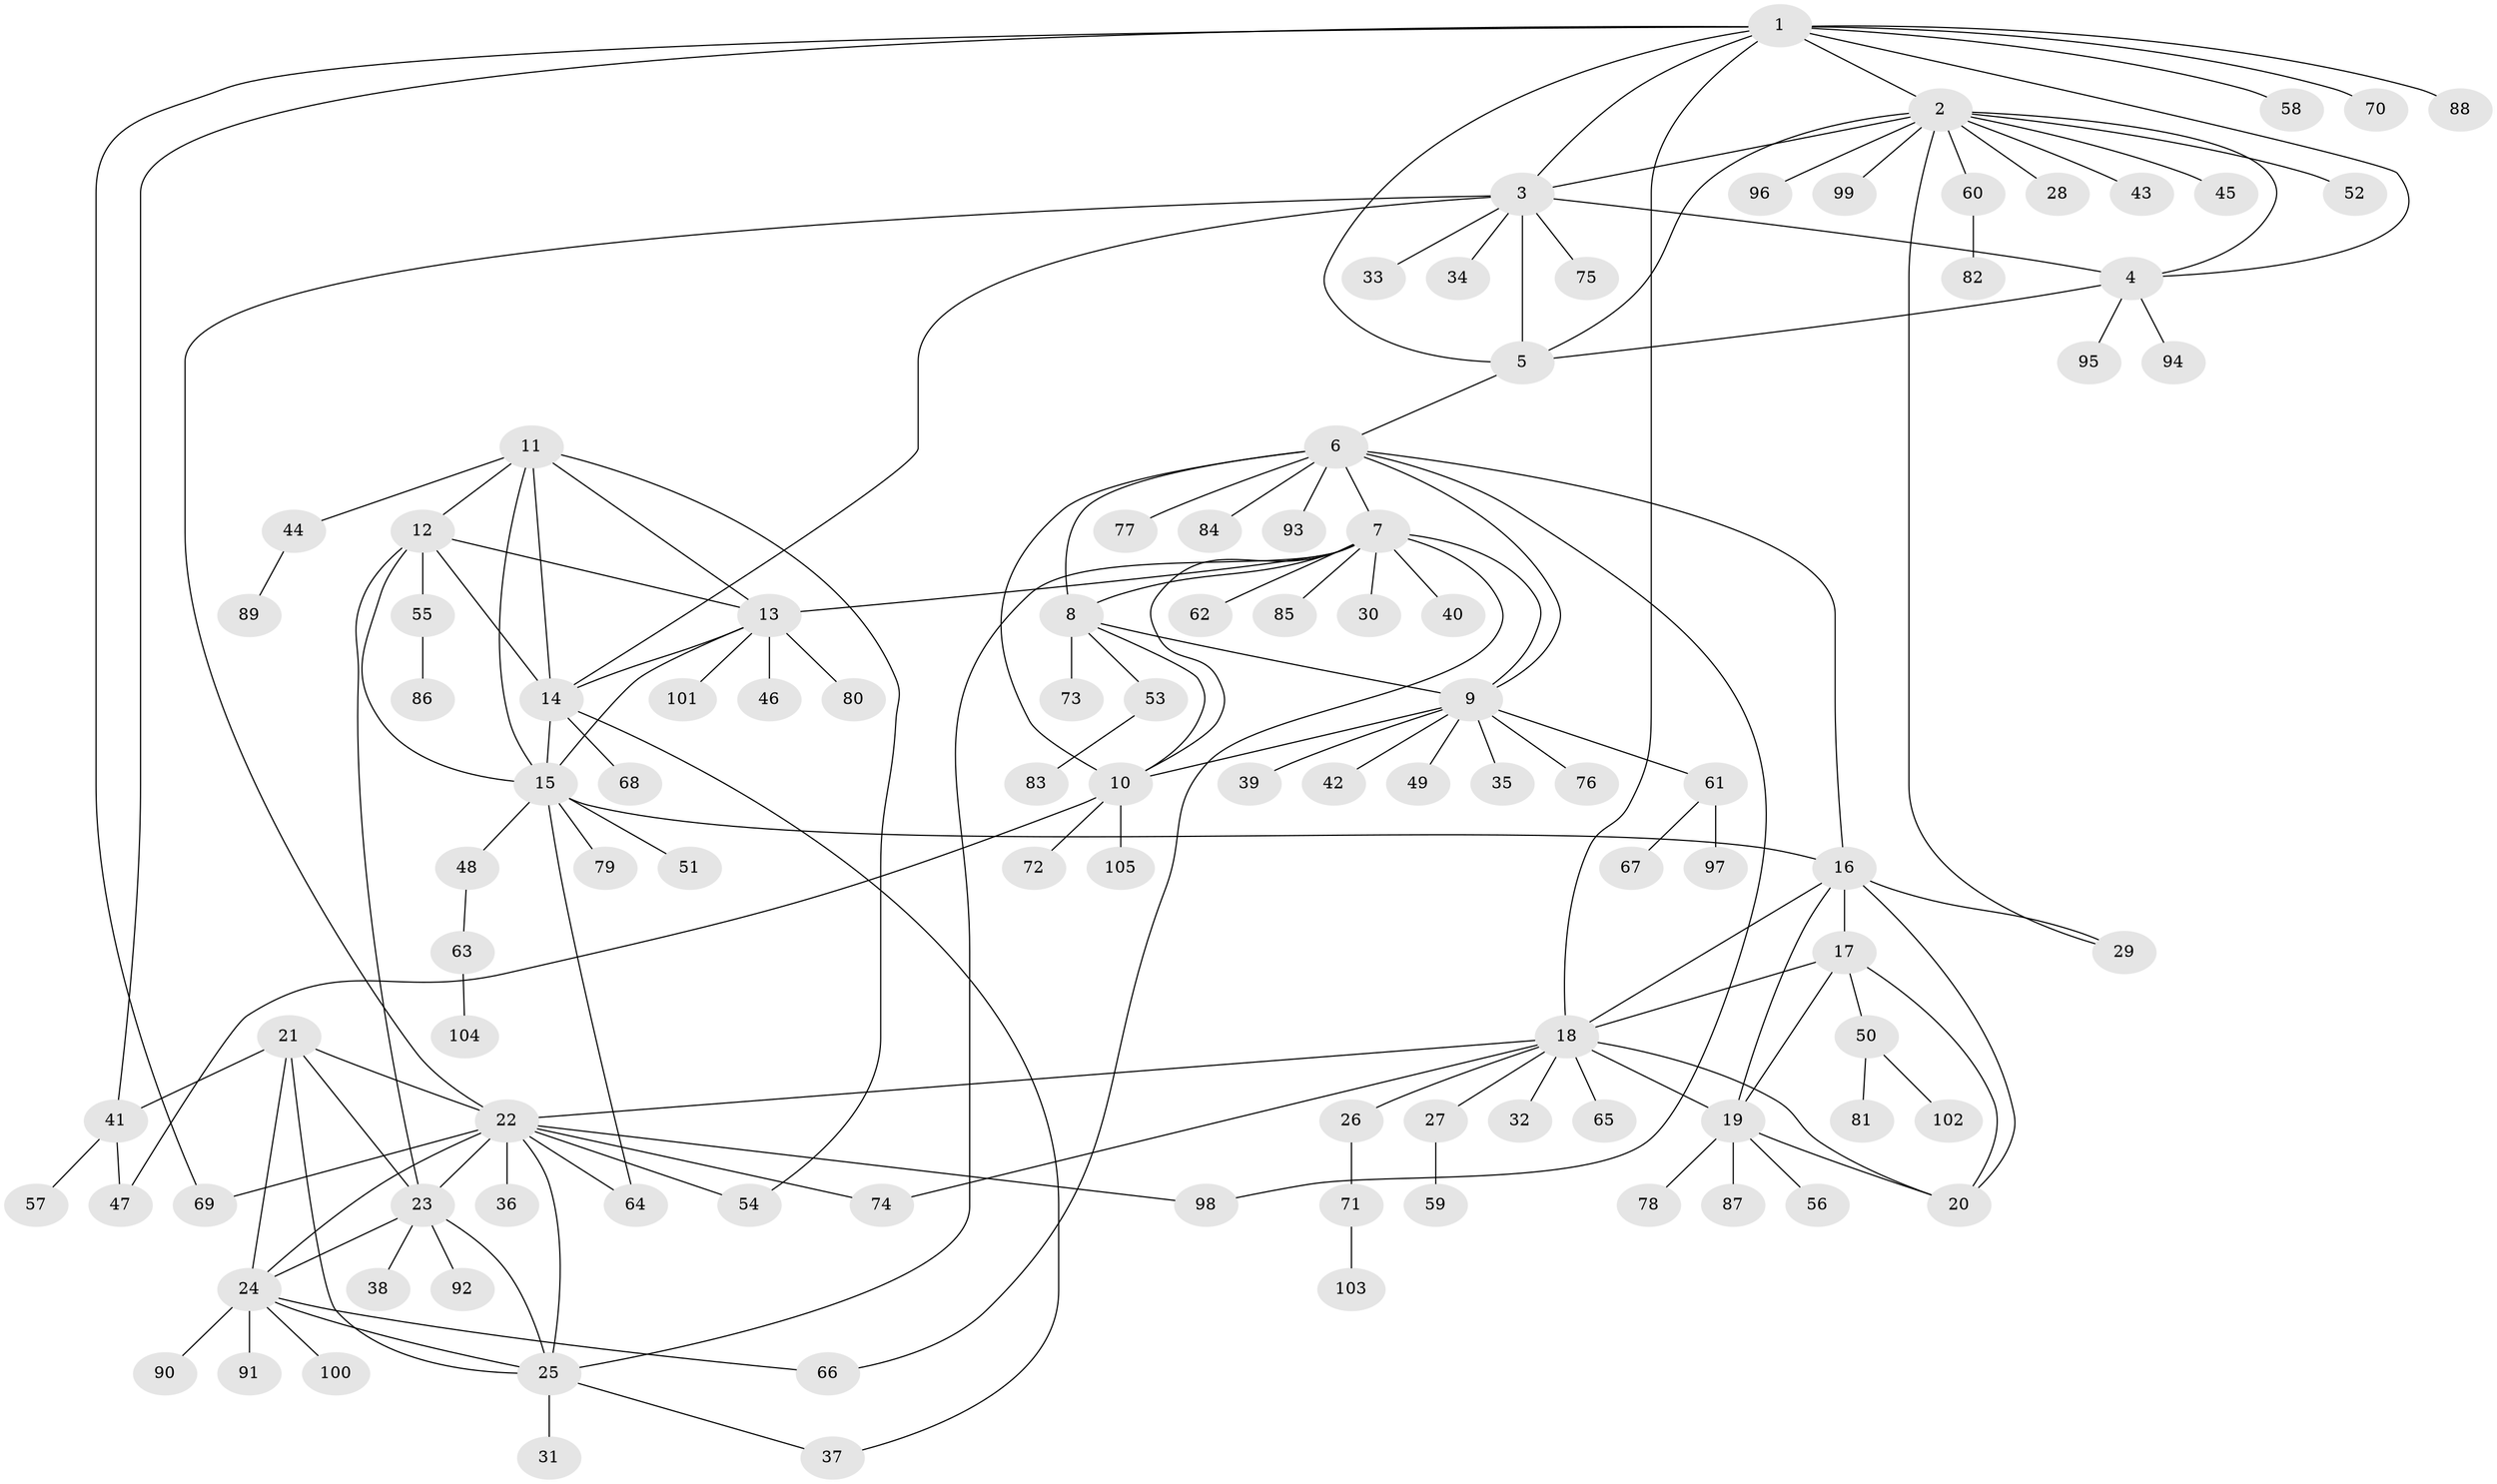 // coarse degree distribution, {6: 0.125, 1: 0.46875, 5: 0.125, 8: 0.09375, 3: 0.125, 2: 0.03125, 7: 0.03125}
// Generated by graph-tools (version 1.1) at 2025/37/03/04/25 23:37:43]
// undirected, 105 vertices, 150 edges
graph export_dot {
  node [color=gray90,style=filled];
  1;
  2;
  3;
  4;
  5;
  6;
  7;
  8;
  9;
  10;
  11;
  12;
  13;
  14;
  15;
  16;
  17;
  18;
  19;
  20;
  21;
  22;
  23;
  24;
  25;
  26;
  27;
  28;
  29;
  30;
  31;
  32;
  33;
  34;
  35;
  36;
  37;
  38;
  39;
  40;
  41;
  42;
  43;
  44;
  45;
  46;
  47;
  48;
  49;
  50;
  51;
  52;
  53;
  54;
  55;
  56;
  57;
  58;
  59;
  60;
  61;
  62;
  63;
  64;
  65;
  66;
  67;
  68;
  69;
  70;
  71;
  72;
  73;
  74;
  75;
  76;
  77;
  78;
  79;
  80;
  81;
  82;
  83;
  84;
  85;
  86;
  87;
  88;
  89;
  90;
  91;
  92;
  93;
  94;
  95;
  96;
  97;
  98;
  99;
  100;
  101;
  102;
  103;
  104;
  105;
  1 -- 2;
  1 -- 3;
  1 -- 4;
  1 -- 5;
  1 -- 18;
  1 -- 41;
  1 -- 58;
  1 -- 69;
  1 -- 70;
  1 -- 88;
  2 -- 3;
  2 -- 4;
  2 -- 5;
  2 -- 28;
  2 -- 29;
  2 -- 43;
  2 -- 45;
  2 -- 52;
  2 -- 60;
  2 -- 96;
  2 -- 99;
  3 -- 4;
  3 -- 5;
  3 -- 14;
  3 -- 22;
  3 -- 33;
  3 -- 34;
  3 -- 75;
  4 -- 5;
  4 -- 94;
  4 -- 95;
  5 -- 6;
  6 -- 7;
  6 -- 8;
  6 -- 9;
  6 -- 10;
  6 -- 16;
  6 -- 77;
  6 -- 84;
  6 -- 93;
  6 -- 98;
  7 -- 8;
  7 -- 9;
  7 -- 10;
  7 -- 13;
  7 -- 25;
  7 -- 30;
  7 -- 40;
  7 -- 62;
  7 -- 66;
  7 -- 85;
  8 -- 9;
  8 -- 10;
  8 -- 53;
  8 -- 73;
  9 -- 10;
  9 -- 35;
  9 -- 39;
  9 -- 42;
  9 -- 49;
  9 -- 61;
  9 -- 76;
  10 -- 47;
  10 -- 72;
  10 -- 105;
  11 -- 12;
  11 -- 13;
  11 -- 14;
  11 -- 15;
  11 -- 44;
  11 -- 54;
  12 -- 13;
  12 -- 14;
  12 -- 15;
  12 -- 23;
  12 -- 55;
  13 -- 14;
  13 -- 15;
  13 -- 46;
  13 -- 80;
  13 -- 101;
  14 -- 15;
  14 -- 37;
  14 -- 68;
  15 -- 16;
  15 -- 48;
  15 -- 51;
  15 -- 64;
  15 -- 79;
  16 -- 17;
  16 -- 18;
  16 -- 19;
  16 -- 20;
  16 -- 29;
  17 -- 18;
  17 -- 19;
  17 -- 20;
  17 -- 50;
  18 -- 19;
  18 -- 20;
  18 -- 22;
  18 -- 26;
  18 -- 27;
  18 -- 32;
  18 -- 65;
  18 -- 74;
  19 -- 20;
  19 -- 56;
  19 -- 78;
  19 -- 87;
  21 -- 22;
  21 -- 23;
  21 -- 24;
  21 -- 25;
  21 -- 41;
  22 -- 23;
  22 -- 24;
  22 -- 25;
  22 -- 36;
  22 -- 54;
  22 -- 64;
  22 -- 69;
  22 -- 74;
  22 -- 98;
  23 -- 24;
  23 -- 25;
  23 -- 38;
  23 -- 92;
  24 -- 25;
  24 -- 66;
  24 -- 90;
  24 -- 91;
  24 -- 100;
  25 -- 31;
  25 -- 37;
  26 -- 71;
  27 -- 59;
  41 -- 47;
  41 -- 57;
  44 -- 89;
  48 -- 63;
  50 -- 81;
  50 -- 102;
  53 -- 83;
  55 -- 86;
  60 -- 82;
  61 -- 67;
  61 -- 97;
  63 -- 104;
  71 -- 103;
}
